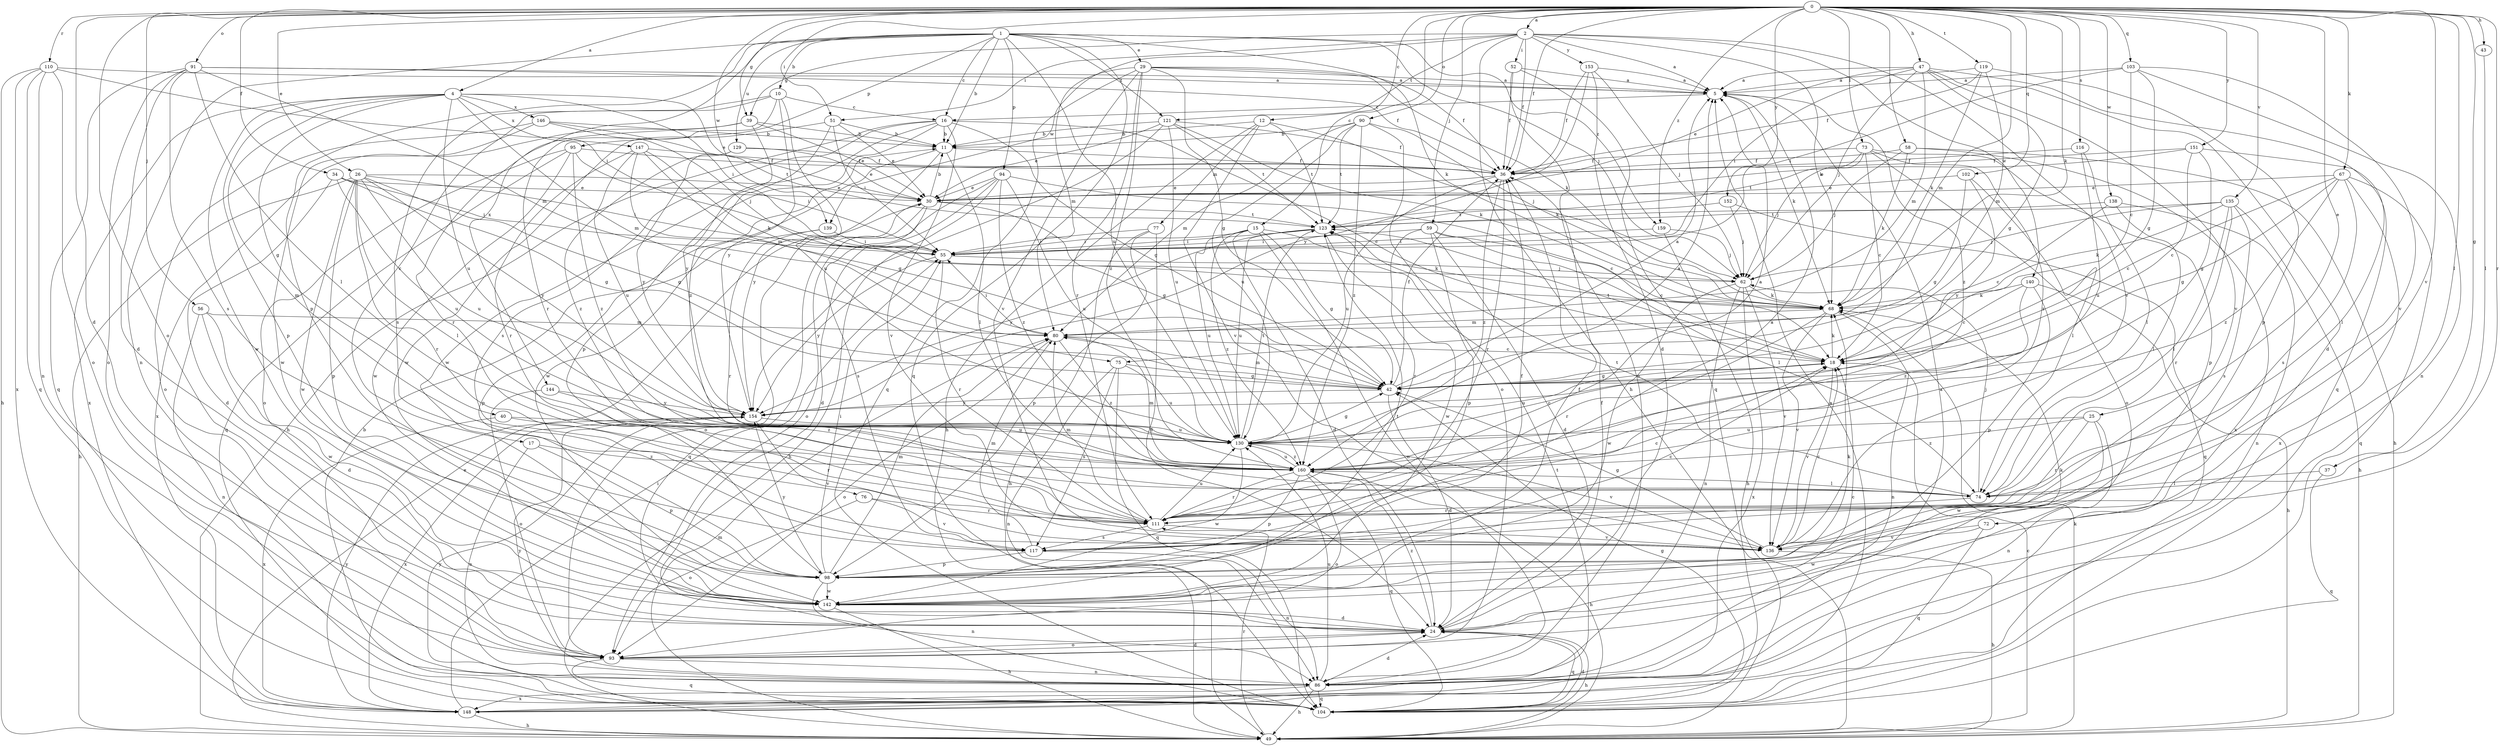 strict digraph  {
0;
1;
2;
4;
5;
10;
11;
12;
15;
16;
17;
18;
24;
25;
26;
29;
30;
34;
36;
37;
39;
40;
42;
43;
47;
49;
51;
52;
55;
56;
58;
59;
62;
67;
68;
72;
73;
74;
75;
76;
77;
80;
86;
90;
91;
93;
94;
95;
98;
102;
103;
104;
110;
111;
116;
117;
119;
121;
123;
129;
130;
135;
136;
138;
139;
140;
142;
144;
146;
147;
148;
151;
152;
153;
154;
159;
160;
0 -> 2  [label=a];
0 -> 4  [label=a];
0 -> 12  [label=c];
0 -> 15  [label=c];
0 -> 24  [label=d];
0 -> 25  [label=e];
0 -> 26  [label=e];
0 -> 34  [label=f];
0 -> 36  [label=f];
0 -> 37  [label=g];
0 -> 39  [label=g];
0 -> 43  [label=h];
0 -> 47  [label=h];
0 -> 51  [label=i];
0 -> 56  [label=j];
0 -> 58  [label=j];
0 -> 59  [label=j];
0 -> 67  [label=k];
0 -> 68  [label=k];
0 -> 72  [label=l];
0 -> 73  [label=l];
0 -> 75  [label=m];
0 -> 90  [label=o];
0 -> 91  [label=o];
0 -> 93  [label=o];
0 -> 102  [label=q];
0 -> 103  [label=q];
0 -> 110  [label=r];
0 -> 111  [label=r];
0 -> 116  [label=s];
0 -> 119  [label=t];
0 -> 135  [label=v];
0 -> 136  [label=v];
0 -> 138  [label=w];
0 -> 139  [label=w];
0 -> 151  [label=y];
0 -> 152  [label=y];
0 -> 159  [label=z];
1 -> 10  [label=b];
1 -> 11  [label=b];
1 -> 16  [label=c];
1 -> 29  [label=e];
1 -> 62  [label=j];
1 -> 68  [label=k];
1 -> 86  [label=n];
1 -> 94  [label=p];
1 -> 95  [label=p];
1 -> 98  [label=p];
1 -> 104  [label=q];
1 -> 121  [label=t];
1 -> 129  [label=u];
1 -> 130  [label=u];
1 -> 144  [label=x];
1 -> 159  [label=z];
2 -> 5  [label=a];
2 -> 36  [label=f];
2 -> 39  [label=g];
2 -> 49  [label=h];
2 -> 51  [label=i];
2 -> 52  [label=i];
2 -> 68  [label=k];
2 -> 121  [label=t];
2 -> 136  [label=v];
2 -> 139  [label=w];
2 -> 140  [label=w];
2 -> 153  [label=y];
4 -> 30  [label=e];
4 -> 40  [label=g];
4 -> 55  [label=i];
4 -> 75  [label=m];
4 -> 76  [label=m];
4 -> 98  [label=p];
4 -> 130  [label=u];
4 -> 142  [label=w];
4 -> 146  [label=x];
4 -> 147  [label=x];
4 -> 148  [label=x];
5 -> 16  [label=c];
5 -> 68  [label=k];
5 -> 160  [label=z];
10 -> 16  [label=c];
10 -> 17  [label=c];
10 -> 111  [label=r];
10 -> 117  [label=s];
10 -> 130  [label=u];
10 -> 154  [label=y];
11 -> 36  [label=f];
11 -> 74  [label=l];
11 -> 142  [label=w];
11 -> 154  [label=y];
12 -> 11  [label=b];
12 -> 49  [label=h];
12 -> 62  [label=j];
12 -> 77  [label=m];
12 -> 123  [label=t];
12 -> 136  [label=v];
15 -> 24  [label=d];
15 -> 42  [label=g];
15 -> 55  [label=i];
15 -> 68  [label=k];
15 -> 86  [label=n];
15 -> 130  [label=u];
15 -> 160  [label=z];
16 -> 11  [label=b];
16 -> 18  [label=c];
16 -> 42  [label=g];
16 -> 49  [label=h];
16 -> 98  [label=p];
16 -> 117  [label=s];
16 -> 136  [label=v];
16 -> 142  [label=w];
17 -> 86  [label=n];
17 -> 98  [label=p];
17 -> 160  [label=z];
18 -> 42  [label=g];
18 -> 68  [label=k];
18 -> 123  [label=t];
18 -> 130  [label=u];
18 -> 136  [label=v];
24 -> 18  [label=c];
24 -> 36  [label=f];
24 -> 49  [label=h];
24 -> 68  [label=k];
24 -> 93  [label=o];
24 -> 104  [label=q];
24 -> 160  [label=z];
25 -> 86  [label=n];
25 -> 111  [label=r];
25 -> 130  [label=u];
25 -> 142  [label=w];
25 -> 160  [label=z];
26 -> 30  [label=e];
26 -> 42  [label=g];
26 -> 49  [label=h];
26 -> 55  [label=i];
26 -> 74  [label=l];
26 -> 98  [label=p];
26 -> 111  [label=r];
26 -> 130  [label=u];
26 -> 142  [label=w];
26 -> 154  [label=y];
29 -> 5  [label=a];
29 -> 36  [label=f];
29 -> 42  [label=g];
29 -> 68  [label=k];
29 -> 80  [label=m];
29 -> 104  [label=q];
29 -> 111  [label=r];
29 -> 136  [label=v];
29 -> 160  [label=z];
30 -> 11  [label=b];
30 -> 42  [label=g];
30 -> 93  [label=o];
30 -> 104  [label=q];
30 -> 117  [label=s];
30 -> 123  [label=t];
34 -> 24  [label=d];
34 -> 30  [label=e];
34 -> 42  [label=g];
34 -> 55  [label=i];
34 -> 130  [label=u];
36 -> 30  [label=e];
36 -> 111  [label=r];
36 -> 130  [label=u];
36 -> 160  [label=z];
37 -> 74  [label=l];
37 -> 104  [label=q];
39 -> 11  [label=b];
39 -> 30  [label=e];
39 -> 111  [label=r];
39 -> 148  [label=x];
39 -> 154  [label=y];
40 -> 111  [label=r];
40 -> 130  [label=u];
40 -> 148  [label=x];
42 -> 5  [label=a];
42 -> 24  [label=d];
42 -> 36  [label=f];
42 -> 80  [label=m];
42 -> 154  [label=y];
43 -> 74  [label=l];
47 -> 5  [label=a];
47 -> 24  [label=d];
47 -> 30  [label=e];
47 -> 42  [label=g];
47 -> 55  [label=i];
47 -> 62  [label=j];
47 -> 80  [label=m];
47 -> 104  [label=q];
47 -> 136  [label=v];
49 -> 18  [label=c];
49 -> 30  [label=e];
49 -> 68  [label=k];
49 -> 80  [label=m];
49 -> 111  [label=r];
51 -> 11  [label=b];
51 -> 30  [label=e];
51 -> 55  [label=i];
51 -> 142  [label=w];
51 -> 160  [label=z];
52 -> 5  [label=a];
52 -> 36  [label=f];
52 -> 86  [label=n];
52 -> 104  [label=q];
55 -> 62  [label=j];
55 -> 111  [label=r];
55 -> 154  [label=y];
56 -> 24  [label=d];
56 -> 80  [label=m];
56 -> 86  [label=n];
56 -> 142  [label=w];
58 -> 36  [label=f];
58 -> 49  [label=h];
58 -> 62  [label=j];
58 -> 68  [label=k];
58 -> 148  [label=x];
59 -> 18  [label=c];
59 -> 24  [label=d];
59 -> 55  [label=i];
59 -> 74  [label=l];
59 -> 98  [label=p];
59 -> 111  [label=r];
62 -> 68  [label=k];
62 -> 86  [label=n];
62 -> 136  [label=v];
62 -> 142  [label=w];
62 -> 148  [label=x];
67 -> 18  [label=c];
67 -> 30  [label=e];
67 -> 42  [label=g];
67 -> 104  [label=q];
67 -> 117  [label=s];
67 -> 148  [label=x];
67 -> 160  [label=z];
68 -> 80  [label=m];
68 -> 86  [label=n];
68 -> 111  [label=r];
68 -> 136  [label=v];
72 -> 104  [label=q];
72 -> 136  [label=v];
72 -> 142  [label=w];
73 -> 18  [label=c];
73 -> 36  [label=f];
73 -> 62  [label=j];
73 -> 93  [label=o];
73 -> 98  [label=p];
73 -> 123  [label=t];
73 -> 160  [label=z];
74 -> 62  [label=j];
74 -> 111  [label=r];
74 -> 123  [label=t];
75 -> 42  [label=g];
75 -> 86  [label=n];
75 -> 104  [label=q];
75 -> 117  [label=s];
75 -> 130  [label=u];
76 -> 93  [label=o];
76 -> 111  [label=r];
76 -> 136  [label=v];
77 -> 24  [label=d];
77 -> 49  [label=h];
77 -> 55  [label=i];
77 -> 98  [label=p];
80 -> 18  [label=c];
80 -> 55  [label=i];
80 -> 93  [label=o];
80 -> 160  [label=z];
86 -> 5  [label=a];
86 -> 24  [label=d];
86 -> 49  [label=h];
86 -> 104  [label=q];
86 -> 130  [label=u];
86 -> 148  [label=x];
86 -> 154  [label=y];
90 -> 11  [label=b];
90 -> 68  [label=k];
90 -> 80  [label=m];
90 -> 93  [label=o];
90 -> 123  [label=t];
90 -> 130  [label=u];
90 -> 160  [label=z];
91 -> 5  [label=a];
91 -> 24  [label=d];
91 -> 36  [label=f];
91 -> 74  [label=l];
91 -> 80  [label=m];
91 -> 93  [label=o];
91 -> 104  [label=q];
91 -> 117  [label=s];
93 -> 24  [label=d];
93 -> 86  [label=n];
93 -> 104  [label=q];
94 -> 18  [label=c];
94 -> 24  [label=d];
94 -> 30  [label=e];
94 -> 49  [label=h];
94 -> 93  [label=o];
94 -> 130  [label=u];
94 -> 160  [label=z];
95 -> 36  [label=f];
95 -> 55  [label=i];
95 -> 93  [label=o];
95 -> 104  [label=q];
95 -> 142  [label=w];
95 -> 160  [label=z];
98 -> 36  [label=f];
98 -> 55  [label=i];
98 -> 80  [label=m];
98 -> 86  [label=n];
98 -> 142  [label=w];
98 -> 154  [label=y];
102 -> 30  [label=e];
102 -> 42  [label=g];
102 -> 74  [label=l];
102 -> 154  [label=y];
103 -> 5  [label=a];
103 -> 18  [label=c];
103 -> 42  [label=g];
103 -> 55  [label=i];
103 -> 86  [label=n];
103 -> 136  [label=v];
104 -> 11  [label=b];
104 -> 24  [label=d];
104 -> 42  [label=g];
104 -> 154  [label=y];
110 -> 5  [label=a];
110 -> 49  [label=h];
110 -> 55  [label=i];
110 -> 86  [label=n];
110 -> 93  [label=o];
110 -> 104  [label=q];
110 -> 148  [label=x];
111 -> 18  [label=c];
111 -> 80  [label=m];
111 -> 117  [label=s];
111 -> 130  [label=u];
111 -> 136  [label=v];
116 -> 36  [label=f];
116 -> 74  [label=l];
116 -> 130  [label=u];
117 -> 5  [label=a];
117 -> 18  [label=c];
117 -> 80  [label=m];
117 -> 86  [label=n];
117 -> 98  [label=p];
119 -> 5  [label=a];
119 -> 36  [label=f];
119 -> 68  [label=k];
119 -> 80  [label=m];
119 -> 98  [label=p];
121 -> 11  [label=b];
121 -> 30  [label=e];
121 -> 36  [label=f];
121 -> 68  [label=k];
121 -> 123  [label=t];
121 -> 130  [label=u];
121 -> 154  [label=y];
123 -> 55  [label=i];
123 -> 130  [label=u];
123 -> 142  [label=w];
123 -> 154  [label=y];
129 -> 30  [label=e];
129 -> 36  [label=f];
129 -> 154  [label=y];
129 -> 160  [label=z];
130 -> 5  [label=a];
130 -> 18  [label=c];
130 -> 42  [label=g];
130 -> 123  [label=t];
130 -> 136  [label=v];
130 -> 142  [label=w];
130 -> 160  [label=z];
135 -> 49  [label=h];
135 -> 62  [label=j];
135 -> 68  [label=k];
135 -> 74  [label=l];
135 -> 111  [label=r];
135 -> 117  [label=s];
135 -> 123  [label=t];
136 -> 18  [label=c];
136 -> 42  [label=g];
136 -> 49  [label=h];
138 -> 18  [label=c];
138 -> 74  [label=l];
138 -> 86  [label=n];
138 -> 123  [label=t];
139 -> 55  [label=i];
139 -> 98  [label=p];
139 -> 111  [label=r];
140 -> 18  [label=c];
140 -> 49  [label=h];
140 -> 68  [label=k];
140 -> 98  [label=p];
140 -> 160  [label=z];
142 -> 24  [label=d];
142 -> 36  [label=f];
142 -> 49  [label=h];
142 -> 68  [label=k];
142 -> 123  [label=t];
144 -> 93  [label=o];
144 -> 154  [label=y];
144 -> 160  [label=z];
146 -> 11  [label=b];
146 -> 62  [label=j];
146 -> 93  [label=o];
146 -> 123  [label=t];
146 -> 142  [label=w];
147 -> 36  [label=f];
147 -> 42  [label=g];
147 -> 68  [label=k];
147 -> 80  [label=m];
147 -> 111  [label=r];
147 -> 130  [label=u];
148 -> 5  [label=a];
148 -> 49  [label=h];
148 -> 55  [label=i];
148 -> 123  [label=t];
148 -> 154  [label=y];
151 -> 18  [label=c];
151 -> 30  [label=e];
151 -> 36  [label=f];
151 -> 42  [label=g];
151 -> 74  [label=l];
152 -> 62  [label=j];
152 -> 104  [label=q];
152 -> 123  [label=t];
153 -> 5  [label=a];
153 -> 24  [label=d];
153 -> 36  [label=f];
153 -> 62  [label=j];
153 -> 154  [label=y];
154 -> 130  [label=u];
154 -> 136  [label=v];
154 -> 148  [label=x];
159 -> 49  [label=h];
159 -> 55  [label=i];
159 -> 62  [label=j];
160 -> 5  [label=a];
160 -> 49  [label=h];
160 -> 74  [label=l];
160 -> 80  [label=m];
160 -> 93  [label=o];
160 -> 98  [label=p];
160 -> 104  [label=q];
160 -> 111  [label=r];
160 -> 130  [label=u];
}
